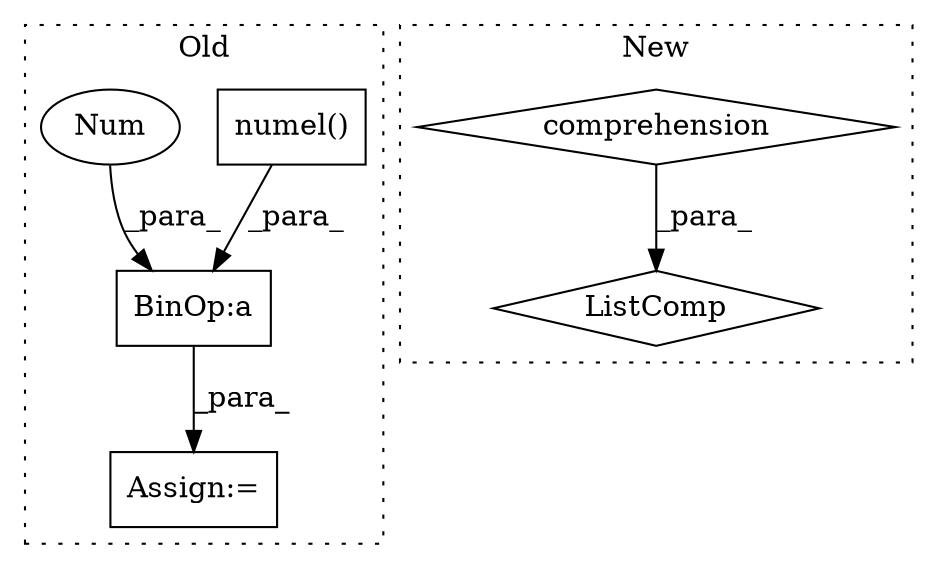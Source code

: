 digraph G {
subgraph cluster0 {
1 [label="numel()" a="75" s="18755" l="13" shape="box"];
4 [label="BinOp:a" a="82" s="18760" l="44" shape="box"];
5 [label="Assign:=" a="68" s="18752" l="3" shape="box"];
6 [label="Num" a="76" s="18804" l="1" shape="ellipse"];
label = "Old";
style="dotted";
}
subgraph cluster1 {
2 [label="ListComp" a="106" s="18424" l="89" shape="diamond"];
3 [label="comprehension" a="45" s="18489" l="3" shape="diamond"];
label = "New";
style="dotted";
}
1 -> 4 [label="_para_"];
3 -> 2 [label="_para_"];
4 -> 5 [label="_para_"];
6 -> 4 [label="_para_"];
}